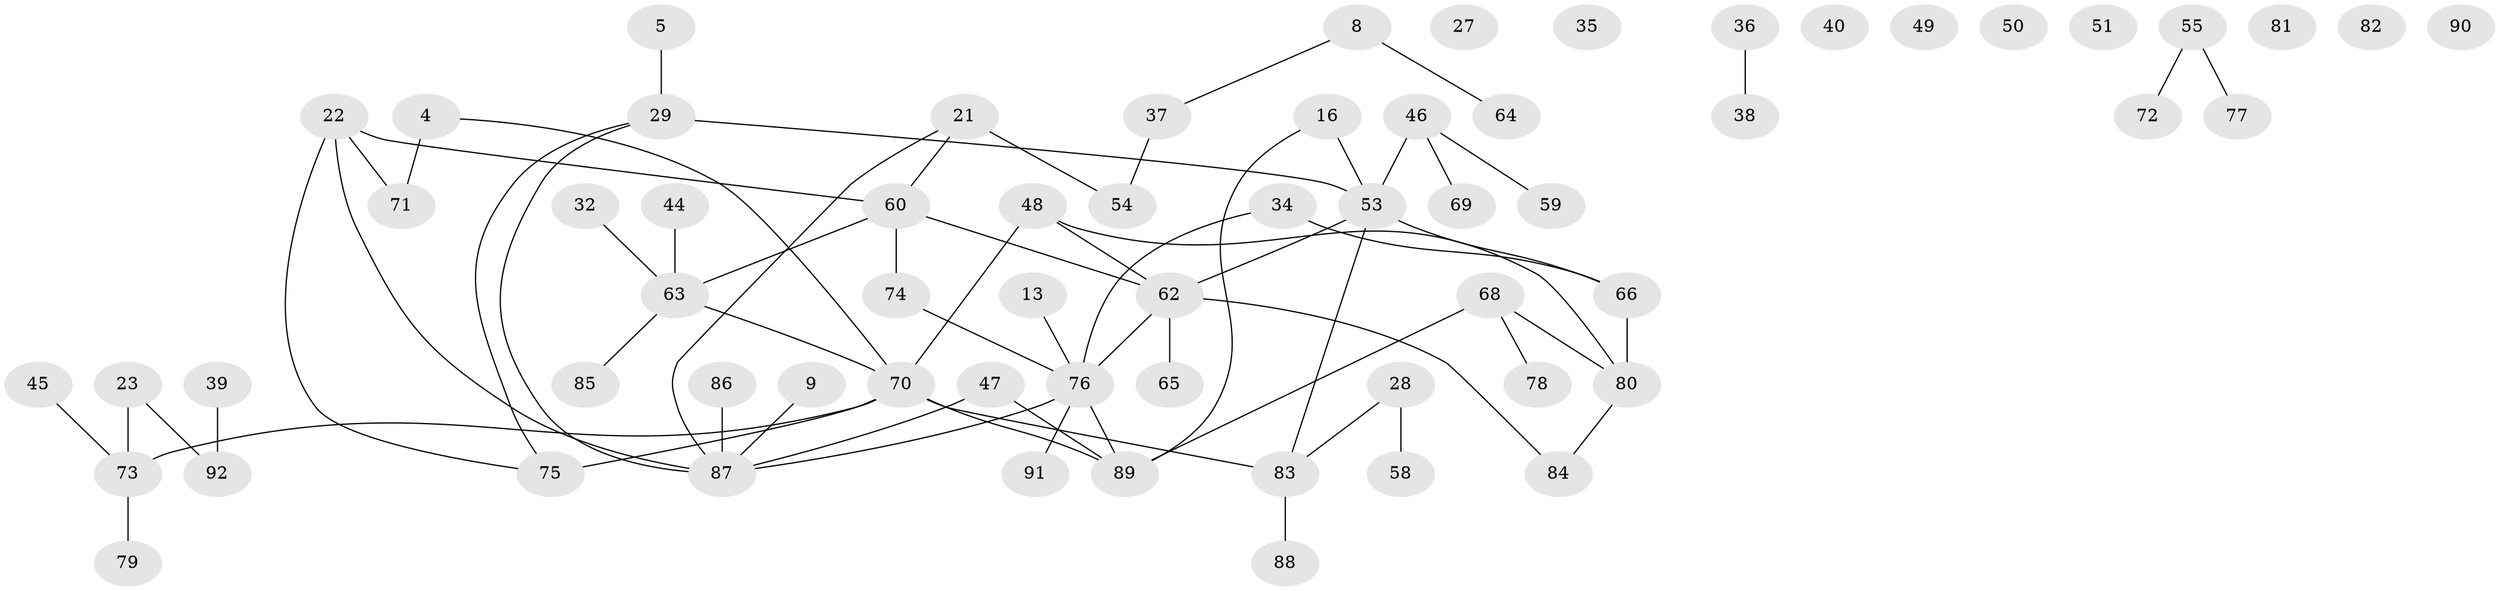 // original degree distribution, {4: 0.11956521739130435, 2: 0.2391304347826087, 1: 0.2717391304347826, 3: 0.20652173913043478, 5: 0.03260869565217391, 7: 0.03260869565217391, 0: 0.09782608695652174}
// Generated by graph-tools (version 1.1) at 2025/44/03/04/25 21:44:16]
// undirected, 64 vertices, 68 edges
graph export_dot {
graph [start="1"]
  node [color=gray90,style=filled];
  4;
  5 [super="+3"];
  8;
  9;
  13;
  16;
  21 [super="+15"];
  22;
  23;
  27;
  28;
  29 [super="+1"];
  32;
  34;
  35;
  36;
  37;
  38;
  39;
  40;
  44;
  45;
  46;
  47;
  48 [super="+12"];
  49;
  50;
  51;
  53 [super="+17"];
  54;
  55;
  58;
  59;
  60 [super="+31+33+57"];
  62 [super="+26"];
  63 [super="+19+41"];
  64;
  65;
  66;
  68;
  69;
  70 [super="+11"];
  71;
  72;
  73;
  74;
  75;
  76 [super="+52"];
  77;
  78;
  79;
  80 [super="+43+61"];
  81;
  82;
  83 [super="+25"];
  84;
  85;
  86;
  87 [super="+67+56+30"];
  88;
  89 [super="+42"];
  90;
  91;
  92;
  4 -- 70;
  4 -- 71;
  5 -- 29;
  8 -- 37;
  8 -- 64;
  9 -- 87;
  13 -- 76;
  16 -- 53 [weight=2];
  16 -- 89;
  21 -- 54 [weight=2];
  21 -- 60;
  21 -- 87;
  22 -- 71;
  22 -- 75;
  22 -- 60;
  22 -- 87;
  23 -- 73;
  23 -- 92;
  28 -- 58;
  28 -- 83;
  29 -- 75;
  29 -- 53 [weight=2];
  29 -- 87;
  32 -- 63;
  34 -- 66;
  34 -- 76;
  36 -- 38;
  37 -- 54;
  39 -- 92;
  44 -- 63;
  45 -- 73;
  46 -- 53 [weight=2];
  46 -- 59;
  46 -- 69;
  47 -- 89;
  47 -- 87;
  48 -- 62;
  48 -- 70;
  48 -- 80;
  53 -- 66;
  53 -- 62;
  53 -- 83;
  55 -- 72;
  55 -- 77;
  60 -- 62;
  60 -- 74;
  60 -- 63;
  62 -- 65;
  62 -- 76 [weight=2];
  62 -- 84;
  63 -- 85;
  63 -- 70;
  66 -- 80 [weight=2];
  68 -- 78;
  68 -- 80;
  68 -- 89;
  70 -- 73;
  70 -- 75 [weight=2];
  70 -- 89;
  70 -- 83;
  73 -- 79;
  74 -- 76;
  76 -- 91;
  76 -- 89;
  76 -- 87;
  80 -- 84;
  83 -- 88;
  86 -- 87;
}
